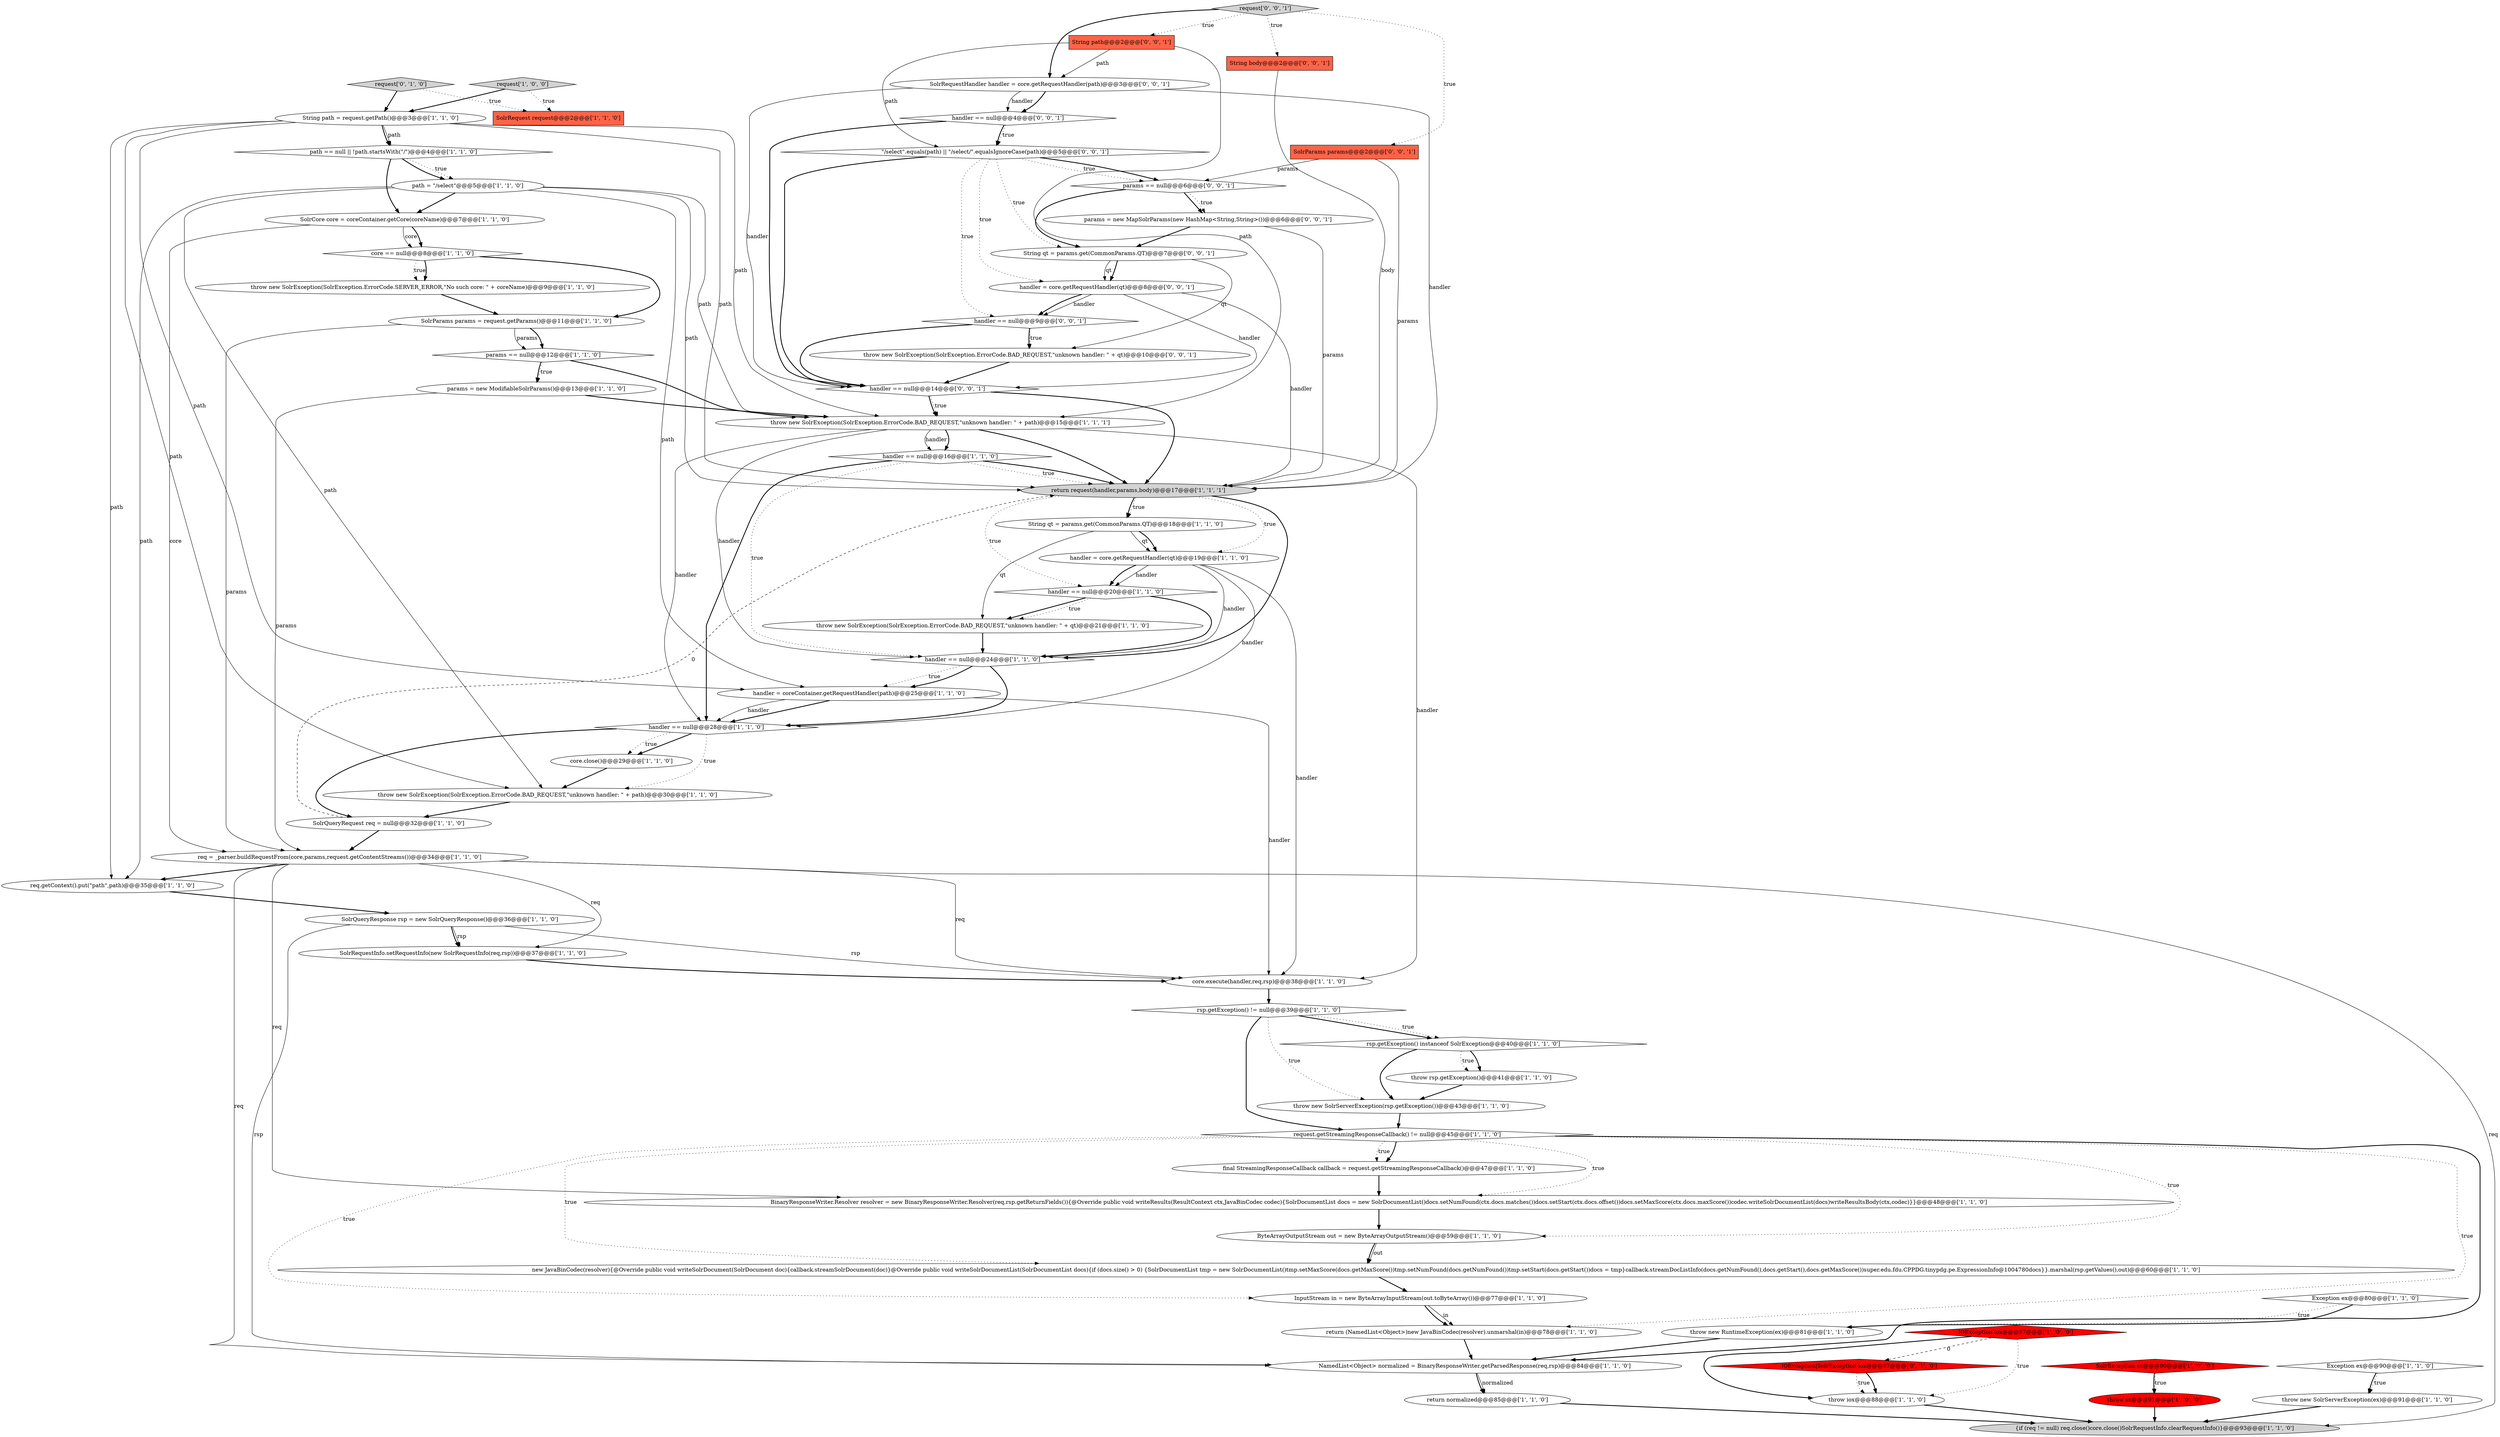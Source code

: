 digraph {
4 [style = filled, label = "Exception ex@@@80@@@['1', '1', '0']", fillcolor = white, shape = diamond image = "AAA0AAABBB1BBB"];
58 [style = filled, label = "handler == null@@@9@@@['0', '0', '1']", fillcolor = white, shape = diamond image = "AAA0AAABBB3BBB"];
64 [style = filled, label = "request['0', '0', '1']", fillcolor = lightgray, shape = diamond image = "AAA0AAABBB3BBB"];
62 [style = filled, label = "String path@@@2@@@['0', '0', '1']", fillcolor = tomato, shape = box image = "AAA0AAABBB3BBB"];
66 [style = filled, label = "\"/select\".equals(path) || \"/select/\".equalsIgnoreCase(path)@@@5@@@['0', '0', '1']", fillcolor = white, shape = diamond image = "AAA0AAABBB3BBB"];
31 [style = filled, label = "return request(handler,params,body)@@@17@@@['1', '1', '1']", fillcolor = lightgray, shape = ellipse image = "AAA0AAABBB1BBB"];
24 [style = filled, label = "ByteArrayOutputStream out = new ByteArrayOutputStream()@@@59@@@['1', '1', '0']", fillcolor = white, shape = ellipse image = "AAA0AAABBB1BBB"];
61 [style = filled, label = "handler == null@@@14@@@['0', '0', '1']", fillcolor = white, shape = diamond image = "AAA0AAABBB3BBB"];
25 [style = filled, label = "throw new SolrException(SolrException.ErrorCode.BAD_REQUEST,\"unknown handler: \" + path)@@@15@@@['1', '1', '1']", fillcolor = white, shape = ellipse image = "AAA0AAABBB1BBB"];
48 [style = filled, label = "SolrParams params = request.getParams()@@@11@@@['1', '1', '0']", fillcolor = white, shape = ellipse image = "AAA0AAABBB1BBB"];
39 [style = filled, label = "Exception ex@@@90@@@['1', '1', '0']", fillcolor = white, shape = diamond image = "AAA0AAABBB1BBB"];
0 [style = filled, label = "return normalized@@@85@@@['1', '1', '0']", fillcolor = white, shape = ellipse image = "AAA0AAABBB1BBB"];
12 [style = filled, label = "handler == null@@@28@@@['1', '1', '0']", fillcolor = white, shape = diamond image = "AAA0AAABBB1BBB"];
50 [style = filled, label = "params = new ModifiableSolrParams()@@@13@@@['1', '1', '0']", fillcolor = white, shape = ellipse image = "AAA0AAABBB1BBB"];
8 [style = filled, label = "rsp.getException() != null@@@39@@@['1', '1', '0']", fillcolor = white, shape = diamond image = "AAA0AAABBB1BBB"];
52 [style = filled, label = "IOException|SolrException iox@@@87@@@['0', '1', '0']", fillcolor = red, shape = diamond image = "AAA1AAABBB2BBB"];
18 [style = filled, label = "SolrQueryResponse rsp = new SolrQueryResponse()@@@36@@@['1', '1', '0']", fillcolor = white, shape = ellipse image = "AAA0AAABBB1BBB"];
3 [style = filled, label = "handler == null@@@24@@@['1', '1', '0']", fillcolor = white, shape = diamond image = "AAA0AAABBB1BBB"];
30 [style = filled, label = "handler == null@@@20@@@['1', '1', '0']", fillcolor = white, shape = diamond image = "AAA0AAABBB1BBB"];
34 [style = filled, label = "handler = coreContainer.getRequestHandler(path)@@@25@@@['1', '1', '0']", fillcolor = white, shape = ellipse image = "AAA0AAABBB1BBB"];
57 [style = filled, label = "throw new SolrException(SolrException.ErrorCode.BAD_REQUEST,\"unknown handler: \" + qt)@@@10@@@['0', '0', '1']", fillcolor = white, shape = ellipse image = "AAA0AAABBB3BBB"];
46 [style = filled, label = "String qt = params.get(CommonParams.QT)@@@18@@@['1', '1', '0']", fillcolor = white, shape = ellipse image = "AAA0AAABBB1BBB"];
14 [style = filled, label = "throw iox@@@88@@@['1', '1', '0']", fillcolor = white, shape = ellipse image = "AAA0AAABBB1BBB"];
63 [style = filled, label = "String qt = params.get(CommonParams.QT)@@@7@@@['0', '0', '1']", fillcolor = white, shape = ellipse image = "AAA0AAABBB3BBB"];
27 [style = filled, label = "handler = core.getRequestHandler(qt)@@@19@@@['1', '1', '0']", fillcolor = white, shape = ellipse image = "AAA0AAABBB1BBB"];
60 [style = filled, label = "SolrRequestHandler handler = core.getRequestHandler(path)@@@3@@@['0', '0', '1']", fillcolor = white, shape = ellipse image = "AAA0AAABBB3BBB"];
9 [style = filled, label = "throw sx@@@91@@@['1', '0', '0']", fillcolor = red, shape = ellipse image = "AAA1AAABBB1BBB"];
53 [style = filled, label = "params = new MapSolrParams(new HashMap<String,String>())@@@6@@@['0', '0', '1']", fillcolor = white, shape = ellipse image = "AAA0AAABBB3BBB"];
49 [style = filled, label = "NamedList<Object> normalized = BinaryResponseWriter.getParsedResponse(req,rsp)@@@84@@@['1', '1', '0']", fillcolor = white, shape = ellipse image = "AAA0AAABBB1BBB"];
41 [style = filled, label = "throw new SolrServerException(ex)@@@91@@@['1', '1', '0']", fillcolor = white, shape = ellipse image = "AAA0AAABBB1BBB"];
6 [style = filled, label = "core == null@@@8@@@['1', '1', '0']", fillcolor = white, shape = diamond image = "AAA0AAABBB1BBB"];
38 [style = filled, label = "return (NamedList<Object>)new JavaBinCodec(resolver).unmarshal(in)@@@78@@@['1', '1', '0']", fillcolor = white, shape = ellipse image = "AAA0AAABBB1BBB"];
40 [style = filled, label = "SolrRequest request@@@2@@@['1', '1', '0']", fillcolor = tomato, shape = box image = "AAA0AAABBB1BBB"];
20 [style = filled, label = "throw new SolrException(SolrException.ErrorCode.BAD_REQUEST,\"unknown handler: \" + qt)@@@21@@@['1', '1', '0']", fillcolor = white, shape = ellipse image = "AAA0AAABBB1BBB"];
65 [style = filled, label = "handler = core.getRequestHandler(qt)@@@8@@@['0', '0', '1']", fillcolor = white, shape = ellipse image = "AAA0AAABBB3BBB"];
22 [style = filled, label = "String path = request.getPath()@@@3@@@['1', '1', '0']", fillcolor = white, shape = ellipse image = "AAA0AAABBB1BBB"];
44 [style = filled, label = "throw new RuntimeException(ex)@@@81@@@['1', '1', '0']", fillcolor = white, shape = ellipse image = "AAA0AAABBB1BBB"];
19 [style = filled, label = "SolrCore core = coreContainer.getCore(coreName)@@@7@@@['1', '1', '0']", fillcolor = white, shape = ellipse image = "AAA0AAABBB1BBB"];
2 [style = filled, label = "req.getContext().put(\"path\",path)@@@35@@@['1', '1', '0']", fillcolor = white, shape = ellipse image = "AAA0AAABBB1BBB"];
28 [style = filled, label = "SolrException sx@@@90@@@['1', '0', '0']", fillcolor = red, shape = diamond image = "AAA1AAABBB1BBB"];
26 [style = filled, label = "params == null@@@12@@@['1', '1', '0']", fillcolor = white, shape = diamond image = "AAA0AAABBB1BBB"];
21 [style = filled, label = "BinaryResponseWriter.Resolver resolver = new BinaryResponseWriter.Resolver(req,rsp.getReturnFields()){@Override public void writeResults(ResultContext ctx,JavaBinCodec codec){SolrDocumentList docs = new SolrDocumentList()docs.setNumFound(ctx.docs.matches())docs.setStart(ctx.docs.offset())docs.setMaxScore(ctx.docs.maxScore())codec.writeSolrDocumentList(docs)writeResultsBody(ctx,codec)}}@@@48@@@['1', '1', '0']", fillcolor = white, shape = ellipse image = "AAA0AAABBB1BBB"];
45 [style = filled, label = "{if (req != null) req.close()core.close()SolrRequestInfo.clearRequestInfo()}@@@93@@@['1', '1', '0']", fillcolor = lightgray, shape = ellipse image = "AAA0AAABBB1BBB"];
37 [style = filled, label = "core.execute(handler,req,rsp)@@@38@@@['1', '1', '0']", fillcolor = white, shape = ellipse image = "AAA0AAABBB1BBB"];
36 [style = filled, label = "core.close()@@@29@@@['1', '1', '0']", fillcolor = white, shape = ellipse image = "AAA0AAABBB1BBB"];
54 [style = filled, label = "params == null@@@6@@@['0', '0', '1']", fillcolor = white, shape = diamond image = "AAA0AAABBB3BBB"];
59 [style = filled, label = "String body@@@2@@@['0', '0', '1']", fillcolor = tomato, shape = box image = "AAA0AAABBB3BBB"];
16 [style = filled, label = "throw new SolrServerException(rsp.getException())@@@43@@@['1', '1', '0']", fillcolor = white, shape = ellipse image = "AAA0AAABBB1BBB"];
55 [style = filled, label = "SolrParams params@@@2@@@['0', '0', '1']", fillcolor = tomato, shape = box image = "AAA0AAABBB3BBB"];
29 [style = filled, label = "path = \"/select\"@@@5@@@['1', '1', '0']", fillcolor = white, shape = ellipse image = "AAA0AAABBB1BBB"];
42 [style = filled, label = "SolrRequestInfo.setRequestInfo(new SolrRequestInfo(req,rsp))@@@37@@@['1', '1', '0']", fillcolor = white, shape = ellipse image = "AAA0AAABBB1BBB"];
17 [style = filled, label = "final StreamingResponseCallback callback = request.getStreamingResponseCallback()@@@47@@@['1', '1', '0']", fillcolor = white, shape = ellipse image = "AAA0AAABBB1BBB"];
1 [style = filled, label = "handler == null@@@16@@@['1', '1', '0']", fillcolor = white, shape = diamond image = "AAA0AAABBB1BBB"];
10 [style = filled, label = "throw new SolrException(SolrException.ErrorCode.SERVER_ERROR,\"No such core: \" + coreName)@@@9@@@['1', '1', '0']", fillcolor = white, shape = ellipse image = "AAA0AAABBB1BBB"];
33 [style = filled, label = "SolrQueryRequest req = null@@@32@@@['1', '1', '0']", fillcolor = white, shape = ellipse image = "AAA0AAABBB1BBB"];
35 [style = filled, label = "request['1', '0', '0']", fillcolor = lightgray, shape = diamond image = "AAA0AAABBB1BBB"];
32 [style = filled, label = "path == null || !path.startsWith(\"/\")@@@4@@@['1', '1', '0']", fillcolor = white, shape = diamond image = "AAA0AAABBB1BBB"];
43 [style = filled, label = "InputStream in = new ByteArrayInputStream(out.toByteArray())@@@77@@@['1', '1', '0']", fillcolor = white, shape = ellipse image = "AAA0AAABBB1BBB"];
56 [style = filled, label = "handler == null@@@4@@@['0', '0', '1']", fillcolor = white, shape = diamond image = "AAA0AAABBB3BBB"];
23 [style = filled, label = "request.getStreamingResponseCallback() != null@@@45@@@['1', '1', '0']", fillcolor = white, shape = diamond image = "AAA0AAABBB1BBB"];
5 [style = filled, label = "req = _parser.buildRequestFrom(core,params,request.getContentStreams())@@@34@@@['1', '1', '0']", fillcolor = white, shape = ellipse image = "AAA0AAABBB1BBB"];
51 [style = filled, label = "request['0', '1', '0']", fillcolor = lightgray, shape = diamond image = "AAA0AAABBB2BBB"];
13 [style = filled, label = "throw new SolrException(SolrException.ErrorCode.BAD_REQUEST,\"unknown handler: \" + path)@@@30@@@['1', '1', '0']", fillcolor = white, shape = ellipse image = "AAA0AAABBB1BBB"];
15 [style = filled, label = "rsp.getException() instanceof SolrException@@@40@@@['1', '1', '0']", fillcolor = white, shape = diamond image = "AAA0AAABBB1BBB"];
11 [style = filled, label = "new JavaBinCodec(resolver){@Override public void writeSolrDocument(SolrDocument doc){callback.streamSolrDocument(doc)}@Override public void writeSolrDocumentList(SolrDocumentList docs){if (docs.size() > 0) {SolrDocumentList tmp = new SolrDocumentList()tmp.setMaxScore(docs.getMaxScore())tmp.setNumFound(docs.getNumFound())tmp.setStart(docs.getStart())docs = tmp}callback.streamDocListInfo(docs.getNumFound(),docs.getStart(),docs.getMaxScore())super.edu.fdu.CPPDG.tinypdg.pe.ExpressionInfo@1004780docs}}.marshal(rsp.getValues(),out)@@@60@@@['1', '1', '0']", fillcolor = white, shape = ellipse image = "AAA0AAABBB1BBB"];
7 [style = filled, label = "IOException iox@@@87@@@['1', '0', '0']", fillcolor = red, shape = diamond image = "AAA1AAABBB1BBB"];
47 [style = filled, label = "throw rsp.getException()@@@41@@@['1', '1', '0']", fillcolor = white, shape = ellipse image = "AAA0AAABBB1BBB"];
29->34 [style = solid, label="path"];
18->49 [style = solid, label="rsp"];
19->5 [style = solid, label="core"];
66->63 [style = dotted, label="true"];
25->1 [style = bold, label=""];
7->14 [style = dotted, label="true"];
30->20 [style = bold, label=""];
54->63 [style = bold, label=""];
26->50 [style = dotted, label="true"];
53->63 [style = bold, label=""];
8->16 [style = dotted, label="true"];
4->44 [style = dotted, label="true"];
1->31 [style = dotted, label="true"];
28->9 [style = bold, label=""];
65->61 [style = solid, label="handler"];
21->24 [style = bold, label=""];
49->0 [style = bold, label=""];
63->57 [style = solid, label="qt"];
43->38 [style = solid, label="in"];
34->37 [style = solid, label="handler"];
4->44 [style = bold, label=""];
3->34 [style = dotted, label="true"];
25->31 [style = bold, label=""];
3->34 [style = bold, label=""];
7->14 [style = bold, label=""];
61->25 [style = bold, label=""];
60->61 [style = solid, label="handler"];
1->3 [style = dotted, label="true"];
55->31 [style = solid, label="params"];
19->6 [style = solid, label="core"];
52->14 [style = bold, label=""];
38->49 [style = bold, label=""];
24->11 [style = bold, label=""];
22->31 [style = solid, label="path"];
31->27 [style = dotted, label="true"];
1->12 [style = bold, label=""];
54->53 [style = bold, label=""];
23->17 [style = bold, label=""];
41->45 [style = bold, label=""];
31->46 [style = bold, label=""];
1->31 [style = bold, label=""];
23->17 [style = dotted, label="true"];
64->60 [style = bold, label=""];
17->21 [style = bold, label=""];
23->49 [style = bold, label=""];
55->54 [style = solid, label="params"];
8->23 [style = bold, label=""];
57->61 [style = bold, label=""];
64->62 [style = dotted, label="true"];
27->30 [style = bold, label=""];
66->54 [style = dotted, label="true"];
23->21 [style = dotted, label="true"];
25->37 [style = solid, label="handler"];
22->34 [style = solid, label="path"];
22->32 [style = bold, label=""];
10->48 [style = bold, label=""];
2->18 [style = bold, label=""];
23->43 [style = dotted, label="true"];
20->3 [style = bold, label=""];
11->43 [style = bold, label=""];
44->49 [style = bold, label=""];
19->6 [style = bold, label=""];
48->26 [style = solid, label="params"];
54->53 [style = dotted, label="true"];
66->54 [style = bold, label=""];
27->12 [style = solid, label="handler"];
46->20 [style = solid, label="qt"];
31->30 [style = dotted, label="true"];
61->25 [style = dotted, label="true"];
22->2 [style = solid, label="path"];
27->37 [style = solid, label="handler"];
7->52 [style = dashed, label="0"];
24->11 [style = solid, label="out"];
27->3 [style = solid, label="handler"];
28->9 [style = dotted, label="true"];
12->33 [style = bold, label=""];
29->13 [style = solid, label="path"];
31->46 [style = dotted, label="true"];
39->41 [style = bold, label=""];
66->61 [style = bold, label=""];
65->58 [style = solid, label="handler"];
31->3 [style = bold, label=""];
15->47 [style = bold, label=""];
62->25 [style = solid, label="path"];
23->24 [style = dotted, label="true"];
5->37 [style = solid, label="req"];
47->16 [style = bold, label=""];
6->48 [style = bold, label=""];
60->56 [style = bold, label=""];
64->55 [style = dotted, label="true"];
48->5 [style = solid, label="params"];
50->5 [style = solid, label="params"];
58->61 [style = bold, label=""];
42->37 [style = bold, label=""];
35->40 [style = dotted, label="true"];
52->14 [style = dotted, label="true"];
8->15 [style = bold, label=""];
63->65 [style = bold, label=""];
46->27 [style = solid, label="qt"];
15->47 [style = dotted, label="true"];
0->45 [style = bold, label=""];
62->66 [style = solid, label="path"];
25->12 [style = solid, label="handler"];
25->1 [style = solid, label="handler"];
18->42 [style = solid, label="rsp"];
12->36 [style = bold, label=""];
12->36 [style = dotted, label="true"];
60->31 [style = solid, label="handler"];
58->57 [style = bold, label=""];
8->15 [style = dotted, label="true"];
16->23 [style = bold, label=""];
32->19 [style = bold, label=""];
3->12 [style = bold, label=""];
33->5 [style = bold, label=""];
65->31 [style = solid, label="handler"];
56->66 [style = bold, label=""];
33->31 [style = dashed, label="0"];
22->25 [style = solid, label="path"];
48->26 [style = bold, label=""];
6->10 [style = dotted, label="true"];
23->38 [style = dotted, label="true"];
36->13 [style = bold, label=""];
12->13 [style = dotted, label="true"];
43->38 [style = bold, label=""];
29->19 [style = bold, label=""];
30->3 [style = bold, label=""];
30->20 [style = dotted, label="true"];
6->10 [style = bold, label=""];
5->49 [style = solid, label="req"];
53->31 [style = solid, label="params"];
29->31 [style = solid, label="path"];
51->40 [style = dotted, label="true"];
62->60 [style = solid, label="path"];
5->42 [style = solid, label="req"];
32->29 [style = dotted, label="true"];
37->8 [style = bold, label=""];
29->2 [style = solid, label="path"];
59->31 [style = solid, label="body"];
22->32 [style = solid, label="path"];
25->3 [style = solid, label="handler"];
5->21 [style = solid, label="req"];
58->57 [style = dotted, label="true"];
35->22 [style = bold, label=""];
61->31 [style = bold, label=""];
18->37 [style = solid, label="rsp"];
26->25 [style = bold, label=""];
27->30 [style = solid, label="handler"];
56->61 [style = bold, label=""];
56->66 [style = dotted, label="true"];
14->45 [style = bold, label=""];
34->12 [style = bold, label=""];
15->16 [style = bold, label=""];
66->58 [style = dotted, label="true"];
5->45 [style = solid, label="req"];
50->25 [style = bold, label=""];
32->29 [style = bold, label=""];
5->2 [style = bold, label=""];
65->58 [style = bold, label=""];
49->0 [style = solid, label="normalized"];
34->12 [style = solid, label="handler"];
26->50 [style = bold, label=""];
64->59 [style = dotted, label="true"];
9->45 [style = bold, label=""];
51->22 [style = bold, label=""];
39->41 [style = dotted, label="true"];
46->27 [style = bold, label=""];
66->65 [style = dotted, label="true"];
60->56 [style = solid, label="handler"];
13->33 [style = bold, label=""];
29->25 [style = solid, label="path"];
22->13 [style = solid, label="path"];
63->65 [style = solid, label="qt"];
18->42 [style = bold, label=""];
23->11 [style = dotted, label="true"];
}
